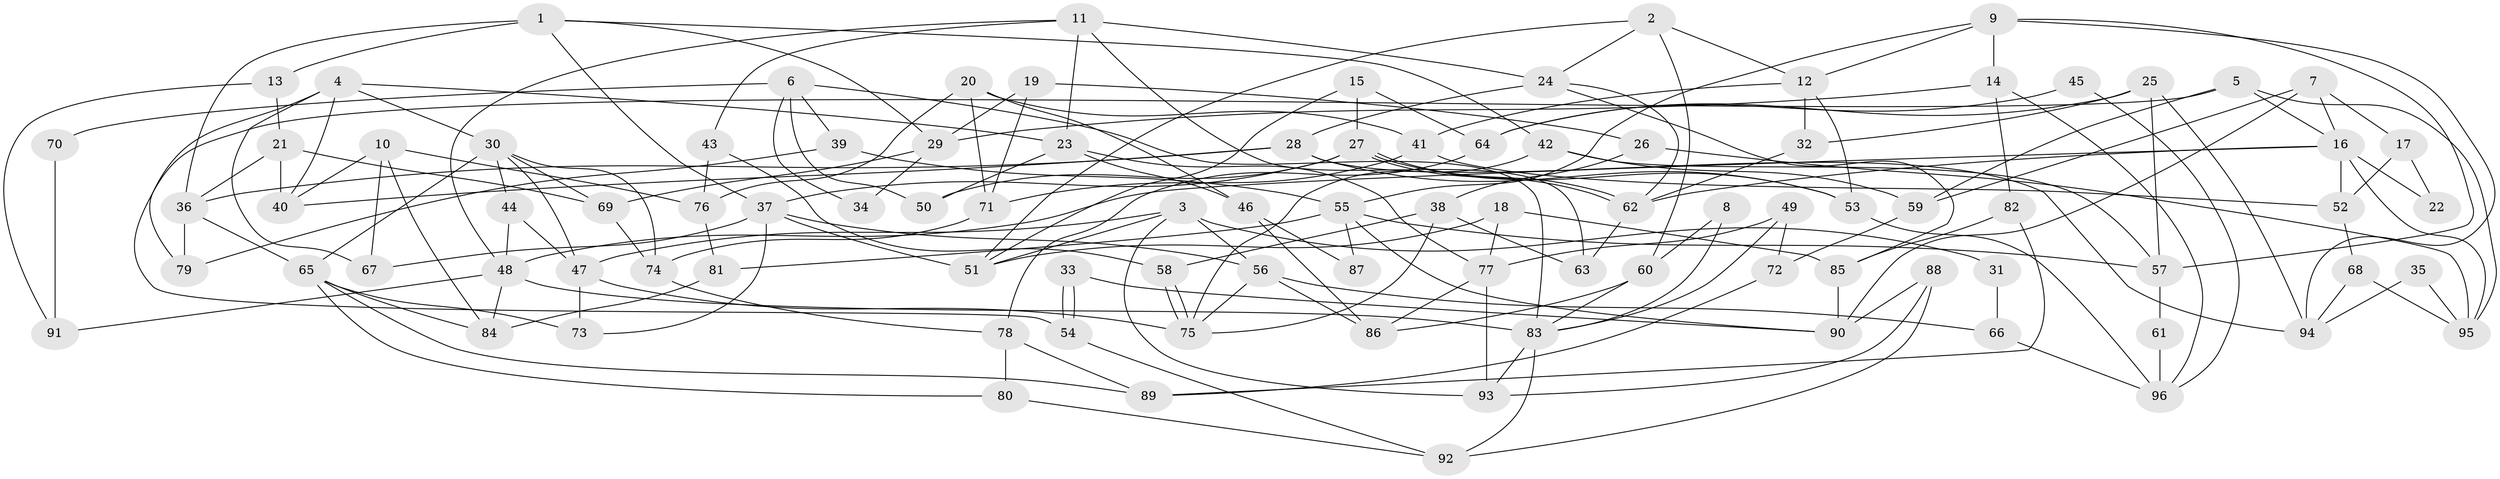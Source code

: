 // Generated by graph-tools (version 1.1) at 2025/11/02/27/25 16:11:18]
// undirected, 96 vertices, 192 edges
graph export_dot {
graph [start="1"]
  node [color=gray90,style=filled];
  1;
  2;
  3;
  4;
  5;
  6;
  7;
  8;
  9;
  10;
  11;
  12;
  13;
  14;
  15;
  16;
  17;
  18;
  19;
  20;
  21;
  22;
  23;
  24;
  25;
  26;
  27;
  28;
  29;
  30;
  31;
  32;
  33;
  34;
  35;
  36;
  37;
  38;
  39;
  40;
  41;
  42;
  43;
  44;
  45;
  46;
  47;
  48;
  49;
  50;
  51;
  52;
  53;
  54;
  55;
  56;
  57;
  58;
  59;
  60;
  61;
  62;
  63;
  64;
  65;
  66;
  67;
  68;
  69;
  70;
  71;
  72;
  73;
  74;
  75;
  76;
  77;
  78;
  79;
  80;
  81;
  82;
  83;
  84;
  85;
  86;
  87;
  88;
  89;
  90;
  91;
  92;
  93;
  94;
  95;
  96;
  1 -- 37;
  1 -- 42;
  1 -- 13;
  1 -- 29;
  1 -- 36;
  2 -- 12;
  2 -- 24;
  2 -- 51;
  2 -- 60;
  3 -- 93;
  3 -- 51;
  3 -- 31;
  3 -- 47;
  3 -- 56;
  4 -- 23;
  4 -- 30;
  4 -- 40;
  4 -- 67;
  4 -- 79;
  5 -- 59;
  5 -- 54;
  5 -- 16;
  5 -- 95;
  6 -- 83;
  6 -- 39;
  6 -- 34;
  6 -- 50;
  6 -- 70;
  7 -- 16;
  7 -- 59;
  7 -- 17;
  7 -- 90;
  8 -- 83;
  8 -- 60;
  9 -- 94;
  9 -- 14;
  9 -- 12;
  9 -- 55;
  9 -- 57;
  10 -- 67;
  10 -- 76;
  10 -- 40;
  10 -- 84;
  11 -- 43;
  11 -- 48;
  11 -- 23;
  11 -- 24;
  11 -- 63;
  12 -- 53;
  12 -- 32;
  12 -- 41;
  13 -- 21;
  13 -- 91;
  14 -- 82;
  14 -- 29;
  14 -- 96;
  15 -- 27;
  15 -- 51;
  15 -- 64;
  16 -- 62;
  16 -- 22;
  16 -- 48;
  16 -- 52;
  16 -- 95;
  17 -- 52;
  17 -- 22;
  18 -- 77;
  18 -- 51;
  18 -- 85;
  19 -- 26;
  19 -- 29;
  19 -- 71;
  20 -- 41;
  20 -- 46;
  20 -- 71;
  20 -- 76;
  21 -- 36;
  21 -- 40;
  21 -- 69;
  23 -- 50;
  23 -- 46;
  23 -- 77;
  24 -- 62;
  24 -- 28;
  24 -- 85;
  25 -- 94;
  25 -- 57;
  25 -- 32;
  25 -- 64;
  26 -- 38;
  26 -- 95;
  27 -- 62;
  27 -- 62;
  27 -- 37;
  27 -- 50;
  27 -- 53;
  28 -- 40;
  28 -- 36;
  28 -- 53;
  28 -- 94;
  29 -- 69;
  29 -- 34;
  30 -- 65;
  30 -- 74;
  30 -- 44;
  30 -- 47;
  30 -- 69;
  31 -- 66;
  32 -- 62;
  33 -- 54;
  33 -- 54;
  33 -- 90;
  35 -- 95;
  35 -- 94;
  36 -- 65;
  36 -- 79;
  37 -- 73;
  37 -- 56;
  37 -- 51;
  37 -- 67;
  38 -- 63;
  38 -- 75;
  38 -- 58;
  39 -- 55;
  39 -- 79;
  41 -- 71;
  41 -- 52;
  42 -- 57;
  42 -- 75;
  42 -- 59;
  43 -- 76;
  43 -- 58;
  44 -- 47;
  44 -- 48;
  45 -- 64;
  45 -- 96;
  46 -- 86;
  46 -- 87;
  47 -- 73;
  47 -- 75;
  48 -- 83;
  48 -- 84;
  48 -- 91;
  49 -- 83;
  49 -- 77;
  49 -- 72;
  52 -- 68;
  53 -- 96;
  54 -- 92;
  55 -- 90;
  55 -- 57;
  55 -- 81;
  55 -- 87;
  56 -- 75;
  56 -- 66;
  56 -- 86;
  57 -- 61;
  58 -- 75;
  58 -- 75;
  59 -- 72;
  60 -- 83;
  60 -- 86;
  61 -- 96;
  62 -- 63;
  64 -- 78;
  65 -- 84;
  65 -- 73;
  65 -- 80;
  65 -- 89;
  66 -- 96;
  68 -- 95;
  68 -- 94;
  69 -- 74;
  70 -- 91;
  71 -- 74;
  72 -- 89;
  74 -- 78;
  76 -- 81;
  77 -- 86;
  77 -- 93;
  78 -- 80;
  78 -- 89;
  80 -- 92;
  81 -- 84;
  82 -- 89;
  82 -- 85;
  83 -- 92;
  83 -- 93;
  85 -- 90;
  88 -- 93;
  88 -- 90;
  88 -- 92;
}
